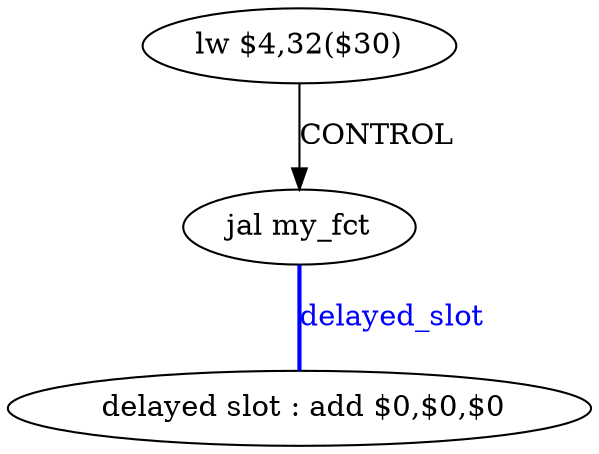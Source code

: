 digraph G1 {
node [shape = ellipse];
i2 [label = " delayed slot : add $0,$0,$0"] ;
i1 ->  i2 [style = bold, dir= none, fontcolor = blue, color = blue, label= "delayed_slot"];
i1 [label = "jal my_fct"] ;
i0 [label = "lw $4,32($30)"] ;
i0 ->  i1 [label= "CONTROL"];
}

